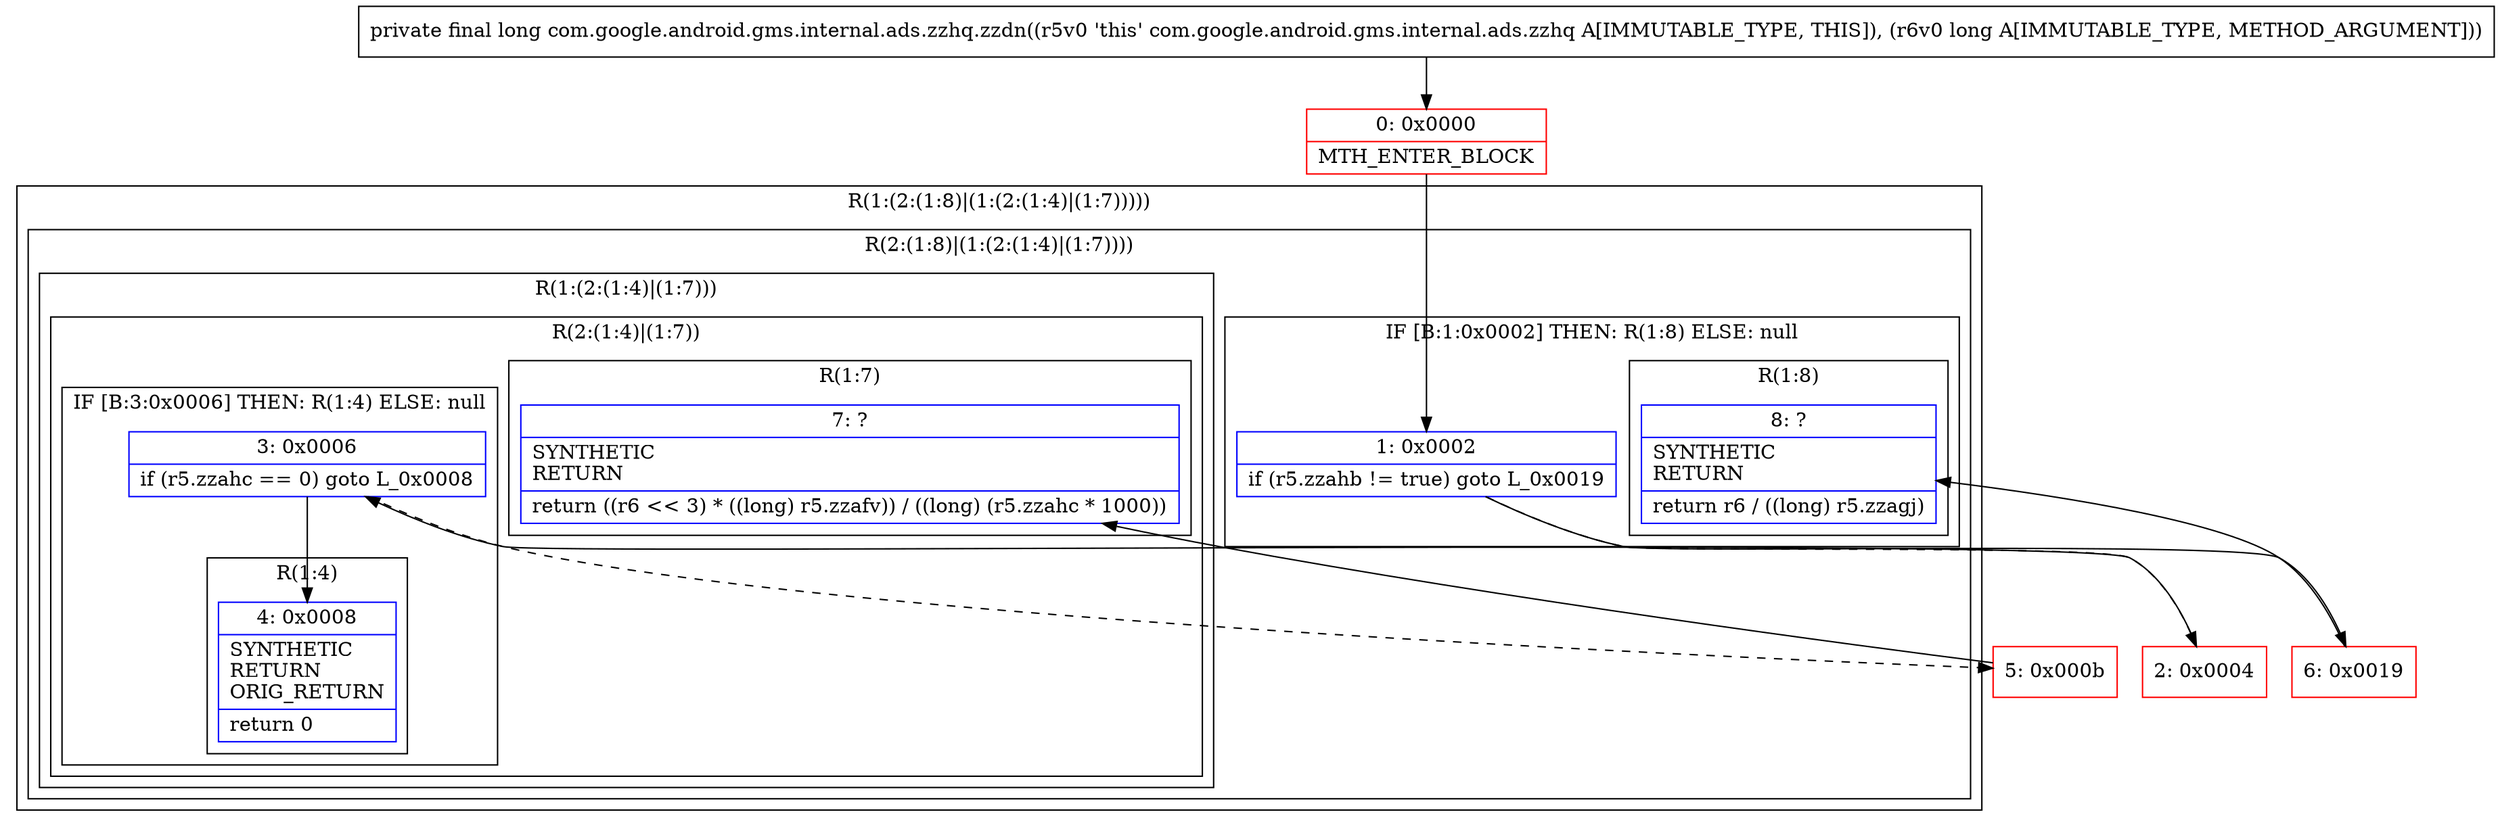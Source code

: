 digraph "CFG forcom.google.android.gms.internal.ads.zzhq.zzdn(J)J" {
subgraph cluster_Region_1539659634 {
label = "R(1:(2:(1:8)|(1:(2:(1:4)|(1:7)))))";
node [shape=record,color=blue];
subgraph cluster_Region_1793681009 {
label = "R(2:(1:8)|(1:(2:(1:4)|(1:7))))";
node [shape=record,color=blue];
subgraph cluster_IfRegion_1574930250 {
label = "IF [B:1:0x0002] THEN: R(1:8) ELSE: null";
node [shape=record,color=blue];
Node_1 [shape=record,label="{1\:\ 0x0002|if (r5.zzahb != true) goto L_0x0019\l}"];
subgraph cluster_Region_2138476205 {
label = "R(1:8)";
node [shape=record,color=blue];
Node_8 [shape=record,label="{8\:\ ?|SYNTHETIC\lRETURN\l|return r6 \/ ((long) r5.zzagj)\l}"];
}
}
subgraph cluster_Region_242825462 {
label = "R(1:(2:(1:4)|(1:7)))";
node [shape=record,color=blue];
subgraph cluster_Region_788663718 {
label = "R(2:(1:4)|(1:7))";
node [shape=record,color=blue];
subgraph cluster_IfRegion_239479515 {
label = "IF [B:3:0x0006] THEN: R(1:4) ELSE: null";
node [shape=record,color=blue];
Node_3 [shape=record,label="{3\:\ 0x0006|if (r5.zzahc == 0) goto L_0x0008\l}"];
subgraph cluster_Region_1166986840 {
label = "R(1:4)";
node [shape=record,color=blue];
Node_4 [shape=record,label="{4\:\ 0x0008|SYNTHETIC\lRETURN\lORIG_RETURN\l|return 0\l}"];
}
}
subgraph cluster_Region_49799319 {
label = "R(1:7)";
node [shape=record,color=blue];
Node_7 [shape=record,label="{7\:\ ?|SYNTHETIC\lRETURN\l|return ((r6 \<\< 3) * ((long) r5.zzafv)) \/ ((long) (r5.zzahc * 1000))\l}"];
}
}
}
}
}
Node_0 [shape=record,color=red,label="{0\:\ 0x0000|MTH_ENTER_BLOCK\l}"];
Node_2 [shape=record,color=red,label="{2\:\ 0x0004}"];
Node_5 [shape=record,color=red,label="{5\:\ 0x000b}"];
Node_6 [shape=record,color=red,label="{6\:\ 0x0019}"];
MethodNode[shape=record,label="{private final long com.google.android.gms.internal.ads.zzhq.zzdn((r5v0 'this' com.google.android.gms.internal.ads.zzhq A[IMMUTABLE_TYPE, THIS]), (r6v0 long A[IMMUTABLE_TYPE, METHOD_ARGUMENT])) }"];
MethodNode -> Node_0;
Node_1 -> Node_2[style=dashed];
Node_1 -> Node_6;
Node_3 -> Node_4;
Node_3 -> Node_5[style=dashed];
Node_0 -> Node_1;
Node_2 -> Node_3;
Node_5 -> Node_7;
Node_6 -> Node_8;
}

